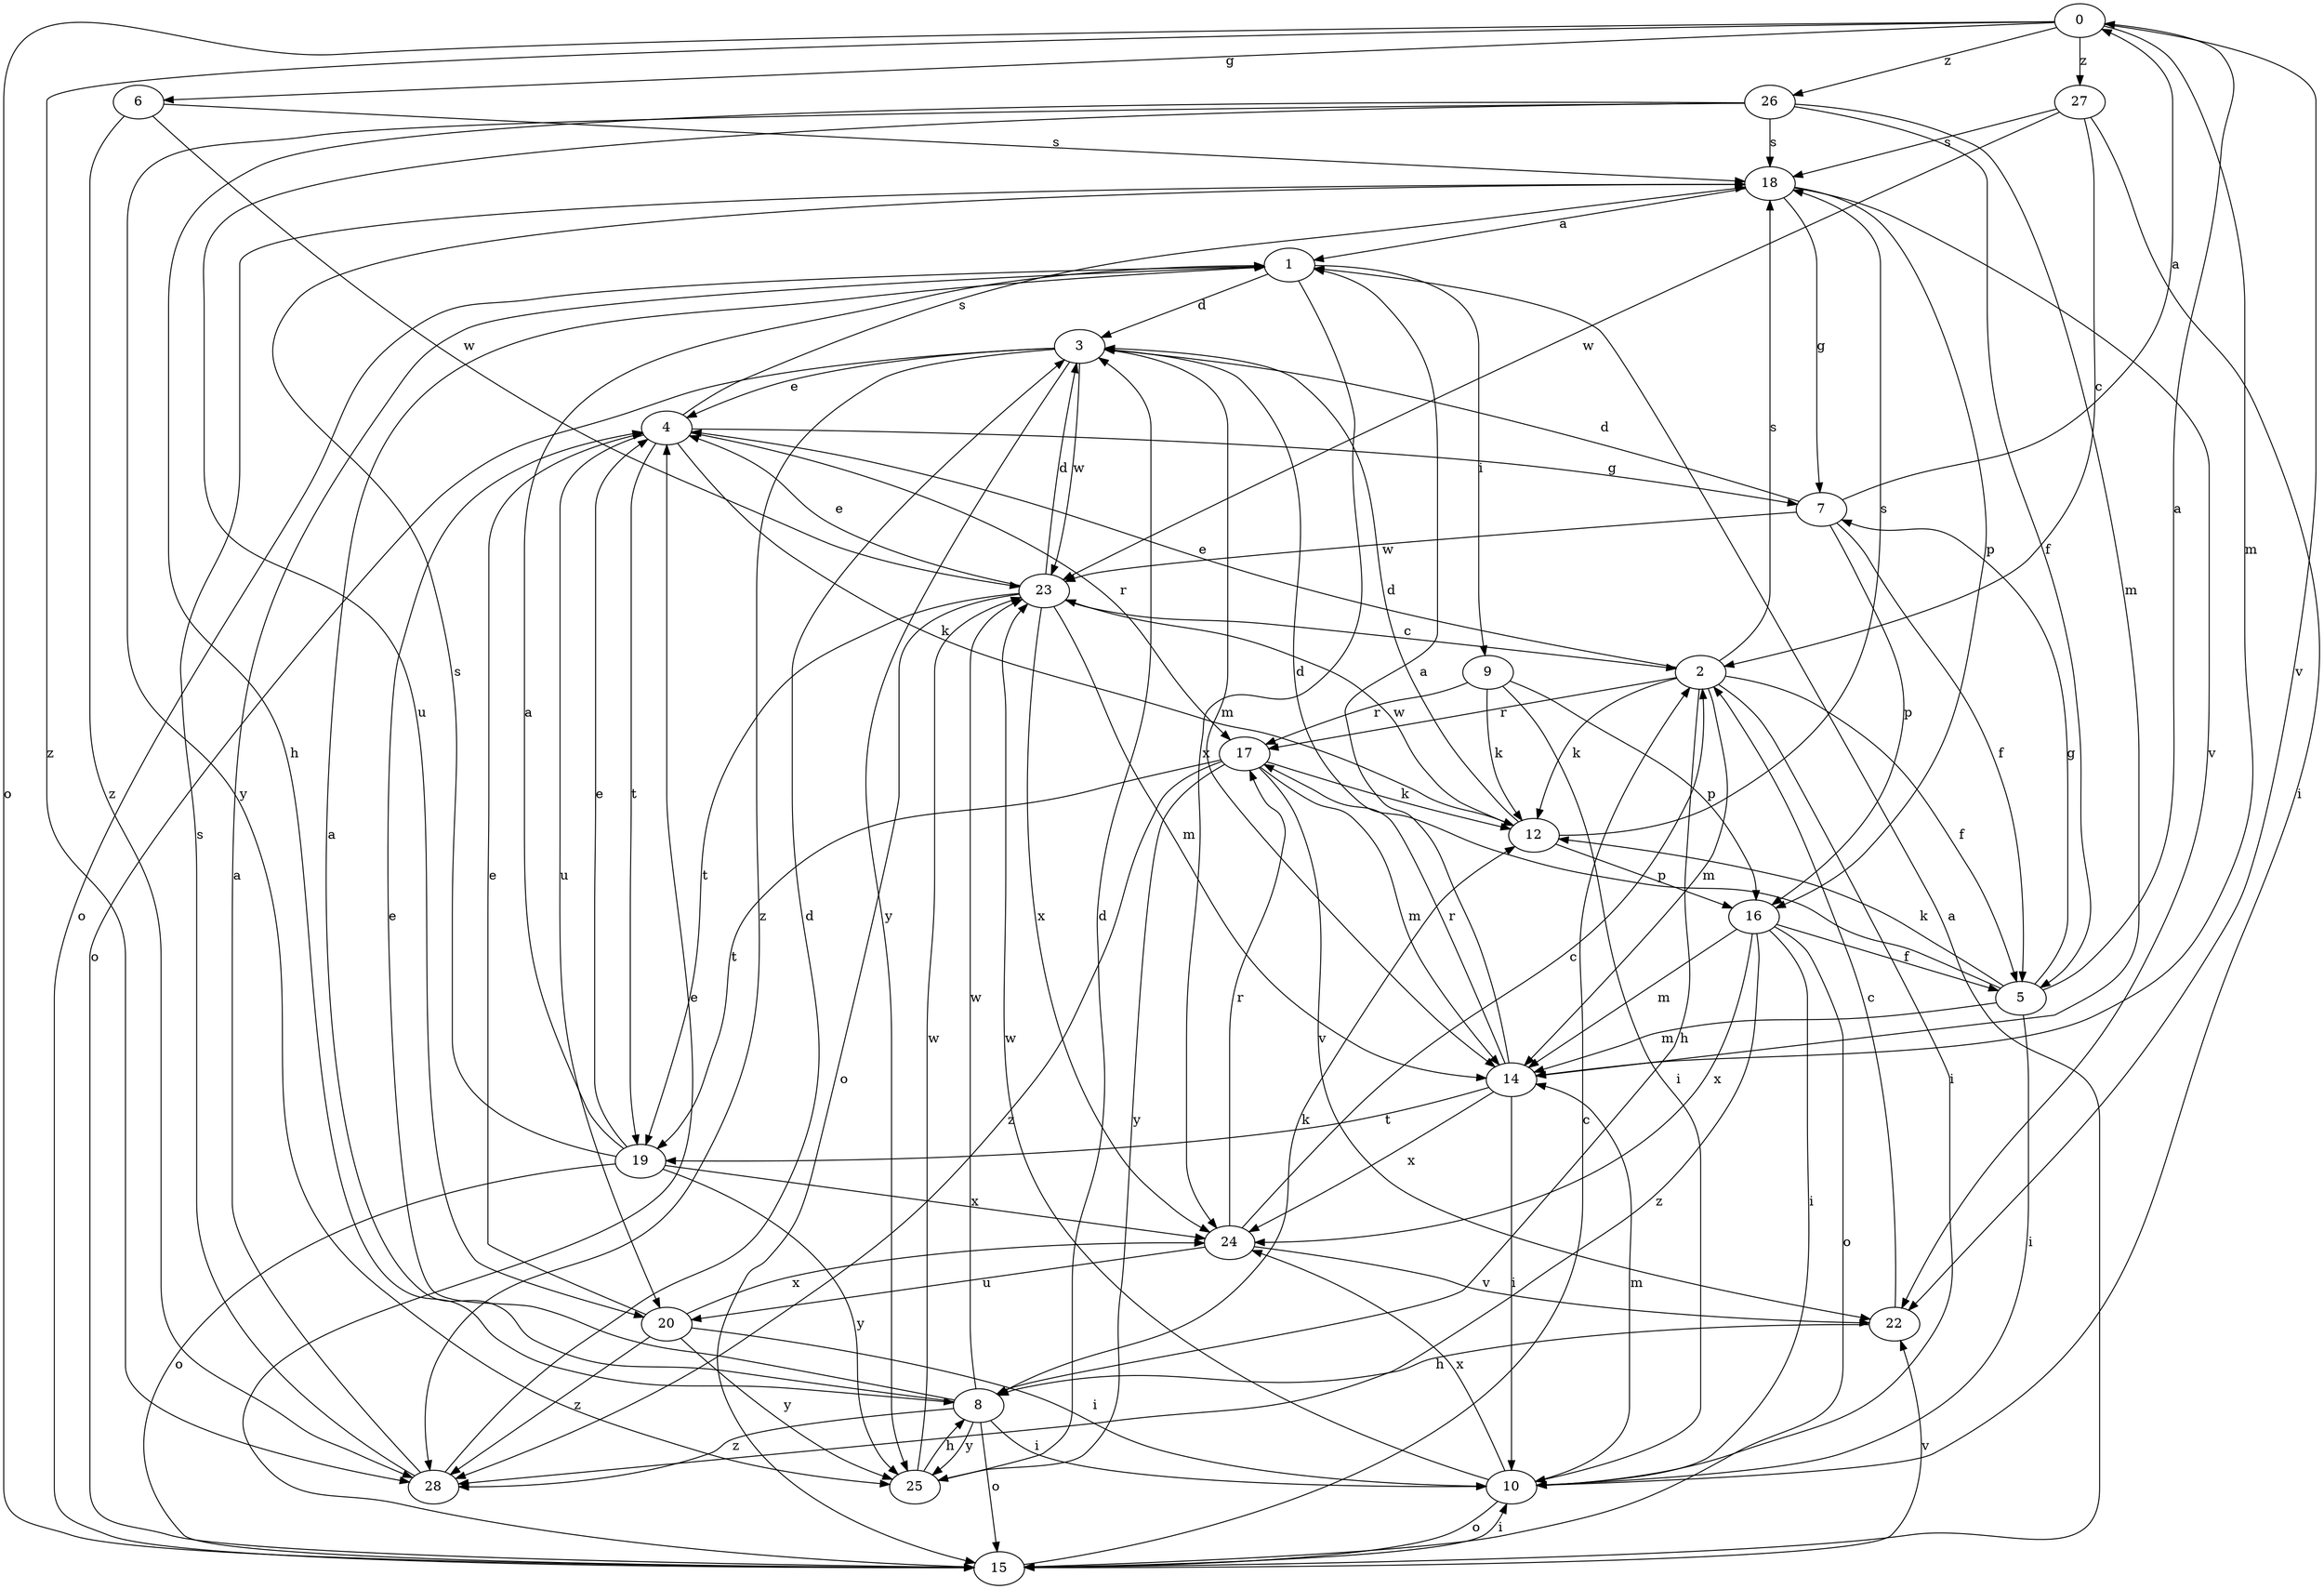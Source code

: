 strict digraph  {
0;
1;
2;
3;
4;
5;
6;
7;
8;
9;
10;
12;
14;
15;
16;
17;
18;
19;
20;
22;
23;
24;
25;
26;
27;
28;
0 -> 6  [label=g];
0 -> 14  [label=m];
0 -> 15  [label=o];
0 -> 22  [label=v];
0 -> 26  [label=z];
0 -> 27  [label=z];
0 -> 28  [label=z];
1 -> 3  [label=d];
1 -> 9  [label=i];
1 -> 15  [label=o];
1 -> 24  [label=x];
2 -> 4  [label=e];
2 -> 5  [label=f];
2 -> 8  [label=h];
2 -> 10  [label=i];
2 -> 12  [label=k];
2 -> 14  [label=m];
2 -> 17  [label=r];
2 -> 18  [label=s];
3 -> 4  [label=e];
3 -> 14  [label=m];
3 -> 15  [label=o];
3 -> 23  [label=w];
3 -> 25  [label=y];
3 -> 28  [label=z];
4 -> 7  [label=g];
4 -> 12  [label=k];
4 -> 17  [label=r];
4 -> 18  [label=s];
4 -> 19  [label=t];
4 -> 20  [label=u];
5 -> 0  [label=a];
5 -> 3  [label=d];
5 -> 7  [label=g];
5 -> 10  [label=i];
5 -> 12  [label=k];
5 -> 14  [label=m];
6 -> 18  [label=s];
6 -> 23  [label=w];
6 -> 28  [label=z];
7 -> 0  [label=a];
7 -> 3  [label=d];
7 -> 5  [label=f];
7 -> 16  [label=p];
7 -> 23  [label=w];
8 -> 1  [label=a];
8 -> 4  [label=e];
8 -> 10  [label=i];
8 -> 12  [label=k];
8 -> 15  [label=o];
8 -> 23  [label=w];
8 -> 25  [label=y];
8 -> 28  [label=z];
9 -> 10  [label=i];
9 -> 12  [label=k];
9 -> 16  [label=p];
9 -> 17  [label=r];
10 -> 14  [label=m];
10 -> 15  [label=o];
10 -> 23  [label=w];
10 -> 24  [label=x];
12 -> 3  [label=d];
12 -> 16  [label=p];
12 -> 18  [label=s];
12 -> 23  [label=w];
14 -> 1  [label=a];
14 -> 10  [label=i];
14 -> 17  [label=r];
14 -> 19  [label=t];
14 -> 24  [label=x];
15 -> 1  [label=a];
15 -> 2  [label=c];
15 -> 4  [label=e];
15 -> 10  [label=i];
15 -> 22  [label=v];
16 -> 5  [label=f];
16 -> 10  [label=i];
16 -> 14  [label=m];
16 -> 15  [label=o];
16 -> 24  [label=x];
16 -> 28  [label=z];
17 -> 12  [label=k];
17 -> 14  [label=m];
17 -> 19  [label=t];
17 -> 22  [label=v];
17 -> 25  [label=y];
17 -> 28  [label=z];
18 -> 1  [label=a];
18 -> 7  [label=g];
18 -> 16  [label=p];
18 -> 22  [label=v];
19 -> 1  [label=a];
19 -> 4  [label=e];
19 -> 15  [label=o];
19 -> 18  [label=s];
19 -> 24  [label=x];
19 -> 25  [label=y];
20 -> 4  [label=e];
20 -> 10  [label=i];
20 -> 24  [label=x];
20 -> 25  [label=y];
20 -> 28  [label=z];
22 -> 2  [label=c];
22 -> 8  [label=h];
23 -> 2  [label=c];
23 -> 3  [label=d];
23 -> 4  [label=e];
23 -> 14  [label=m];
23 -> 15  [label=o];
23 -> 19  [label=t];
23 -> 24  [label=x];
24 -> 2  [label=c];
24 -> 17  [label=r];
24 -> 20  [label=u];
24 -> 22  [label=v];
25 -> 3  [label=d];
25 -> 8  [label=h];
25 -> 23  [label=w];
26 -> 5  [label=f];
26 -> 8  [label=h];
26 -> 14  [label=m];
26 -> 18  [label=s];
26 -> 20  [label=u];
26 -> 25  [label=y];
27 -> 2  [label=c];
27 -> 10  [label=i];
27 -> 18  [label=s];
27 -> 23  [label=w];
28 -> 1  [label=a];
28 -> 3  [label=d];
28 -> 18  [label=s];
}
